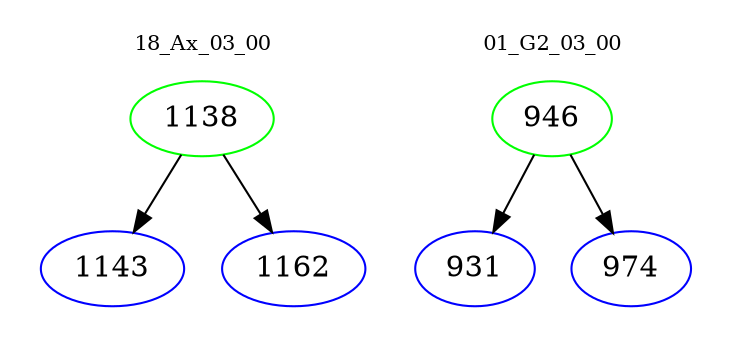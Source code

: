 digraph{
subgraph cluster_0 {
color = white
label = "18_Ax_03_00";
fontsize=10;
T0_1138 [label="1138", color="green"]
T0_1138 -> T0_1143 [color="black"]
T0_1143 [label="1143", color="blue"]
T0_1138 -> T0_1162 [color="black"]
T0_1162 [label="1162", color="blue"]
}
subgraph cluster_1 {
color = white
label = "01_G2_03_00";
fontsize=10;
T1_946 [label="946", color="green"]
T1_946 -> T1_931 [color="black"]
T1_931 [label="931", color="blue"]
T1_946 -> T1_974 [color="black"]
T1_974 [label="974", color="blue"]
}
}
